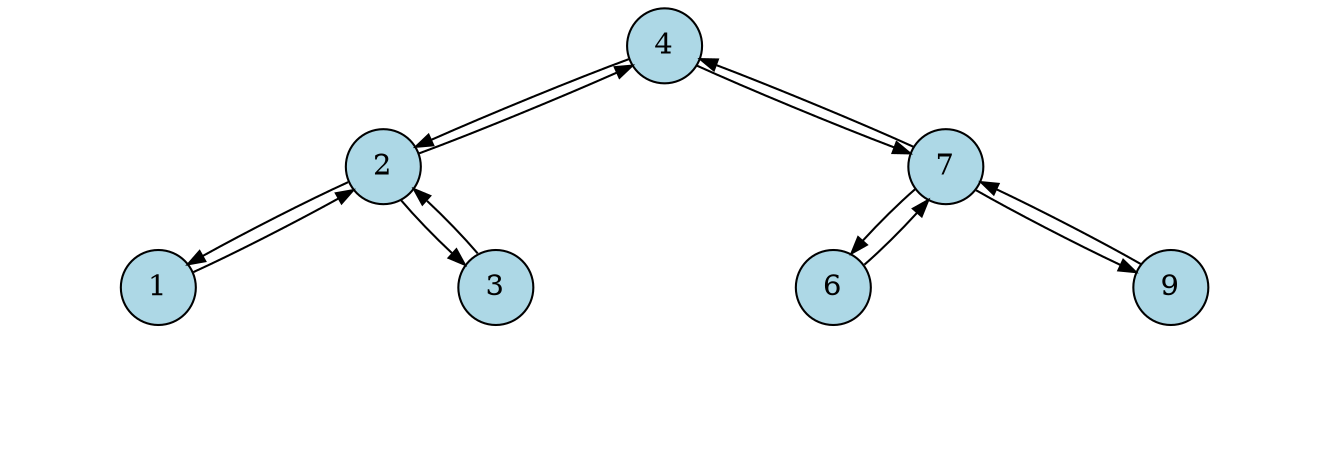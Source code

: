 digraph {
graph [
  nodesep=0.25,
  ranksep=0.3,
  splines=line
];
node [
  style=filled,
  fillcolor=lightblue,
  shape=circle,
  fixedsize=true,
  width=0.5
];
edge [
  arrowsize=0.8,
  color=black
];

4299194704 [
  label="4"
];
4299194640 [
  label="2"
];
4299194608 [
  label="1"
];
4301111472 [
  label="i1"
  style="invis"
];
4301030960 [
  label="i2"
  style="invis"
];
4301033456 [
  label="i3"
  style="invis"
];
4301036080 [
  label="i4"
  style="invis"
];
4299194672 [
  label="3"
];
4301032880 [
  label="i5"
  style="invis"
];
4301035696 [
  label="i6"
  style="invis"
];
4301036976 [
  label="i7"
  style="invis"
];
4301037040 [
  label="i8"
  style="invis"
];
4299194800 [
  label="7"
];
4299194768 [
  label="6"
];
4301029424 [
  label="i9"
  style="invis"
];
4301035184 [
  label="i10"
  style="invis"
];
4301034736 [
  label="i11"
  style="invis"
];
4301034160 [
  label="i12"
  style="invis"
];
4299194864 [
  label="9"
];
4301033008 [
  label="i13"
  style="invis"
];
4301031856 [
  label="i14"
  style="invis"
];
4301031472 [
  label="i15"
  style="invis"
];
4299194640 -> 4299194704 [

];
4299194608 -> 4299194640 [

];
4299194608 -> 4301111472 [
  style="invis"
  weight="5"
];
4299194608 -> 4301030960 [
  style="invis"
  weight="5"
];
4299194608 -> 4301033456 [
  style="invis"
  weight="5"
];
4299194640 -> 4299194608 [

];
4299194640 -> 4301036080 [
  style="invis"
  weight="5"
];
4299194672 -> 4299194640 [

];
4299194672 -> 4301032880 [
  style="invis"
  weight="5"
];
4299194672 -> 4301035696 [
  style="invis"
  weight="5"
];
4299194672 -> 4301036976 [
  style="invis"
  weight="5"
];
4299194640 -> 4299194672 [

];
4299194704 -> 4299194640 [

];
4299194704 -> 4301037040 [
  style="invis"
  weight="5"
];
4299194800 -> 4299194704 [

];
4299194768 -> 4299194800 [

];
4299194768 -> 4301029424 [
  style="invis"
  weight="5"
];
4299194768 -> 4301035184 [
  style="invis"
  weight="5"
];
4299194768 -> 4301034736 [
  style="invis"
  weight="5"
];
4299194800 -> 4299194768 [

];
4299194800 -> 4301034160 [
  style="invis"
  weight="5"
];
4299194864 -> 4299194800 [

];
4299194864 -> 4301033008 [
  style="invis"
  weight="5"
];
4299194864 -> 4301031856 [
  style="invis"
  weight="5"
];
4299194864 -> 4301031472 [
  style="invis"
  weight="5"
];
4299194800 -> 4299194864 [

];
4299194704 -> 4299194800 [

];
}